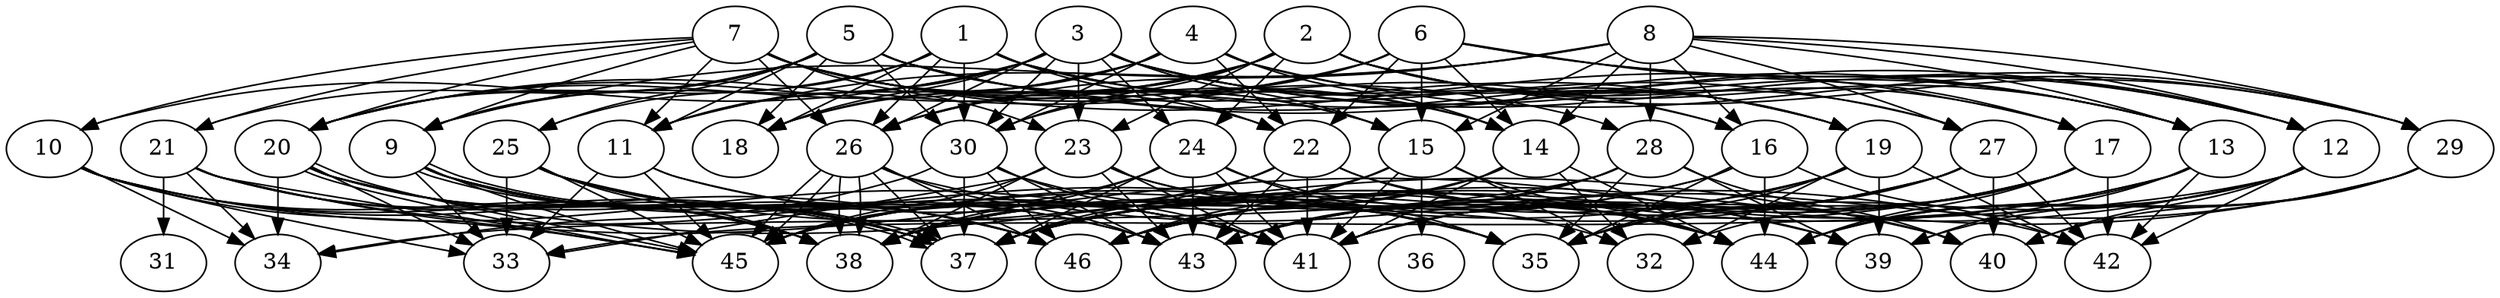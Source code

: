 // DAG (tier=3-complex, mode=data, n=46, ccr=0.503, fat=0.720, density=0.694, regular=0.221, jump=0.270, mindata=4194304, maxdata=33554432)
// DAG automatically generated by daggen at Sun Aug 24 16:33:35 2025
// /home/ermia/Project/Environments/daggen/bin/daggen --dot --ccr 0.503 --fat 0.720 --regular 0.221 --density 0.694 --jump 0.270 --mindata 4194304 --maxdata 33554432 -n 46 
digraph G {
  1 [size="538924179267686592", alpha="0.03", expect_size="269462089633843296"]
  1 -> 13 [size ="8454110579785728"]
  1 -> 14 [size ="8454110579785728"]
  1 -> 18 [size ="8454110579785728"]
  1 -> 20 [size ="8454110579785728"]
  1 -> 22 [size ="8454110579785728"]
  1 -> 25 [size ="8454110579785728"]
  1 -> 26 [size ="8454110579785728"]
  1 -> 27 [size ="8454110579785728"]
  1 -> 30 [size ="8454110579785728"]
  2 [size="102375470244355408", alpha="0.18", expect_size="51187735122177704"]
  2 -> 13 [size ="1957533484843008"]
  2 -> 17 [size ="1957533484843008"]
  2 -> 18 [size ="1957533484843008"]
  2 -> 19 [size ="1957533484843008"]
  2 -> 20 [size ="1957533484843008"]
  2 -> 23 [size ="1957533484843008"]
  2 -> 24 [size ="1957533484843008"]
  2 -> 26 [size ="1957533484843008"]
  2 -> 27 [size ="1957533484843008"]
  2 -> 29 [size ="1957533484843008"]
  2 -> 30 [size ="1957533484843008"]
  3 [size="23004625276768119422976", alpha="0.03", expect_size="11502312638384059711488"]
  3 -> 9 [size ="6470930905694208"]
  3 -> 10 [size ="6470930905694208"]
  3 -> 11 [size ="6470930905694208"]
  3 -> 12 [size ="6470930905694208"]
  3 -> 13 [size ="6470930905694208"]
  3 -> 15 [size ="6470930905694208"]
  3 -> 16 [size ="6470930905694208"]
  3 -> 18 [size ="6470930905694208"]
  3 -> 19 [size ="6470930905694208"]
  3 -> 23 [size ="6470930905694208"]
  3 -> 24 [size ="6470930905694208"]
  3 -> 26 [size ="6470930905694208"]
  3 -> 30 [size ="6470930905694208"]
  4 [size="471719104832593723392", alpha="0.08", expect_size="235859552416296861696"]
  4 -> 11 [size ="484781045317632"]
  4 -> 14 [size ="484781045317632"]
  4 -> 18 [size ="484781045317632"]
  4 -> 19 [size ="484781045317632"]
  4 -> 20 [size ="484781045317632"]
  4 -> 22 [size ="484781045317632"]
  4 -> 29 [size ="484781045317632"]
  4 -> 30 [size ="484781045317632"]
  5 [size="296382179971843008", alpha="0.09", expect_size="148191089985921504"]
  5 -> 9 [size ="7423943254212608"]
  5 -> 11 [size ="7423943254212608"]
  5 -> 12 [size ="7423943254212608"]
  5 -> 13 [size ="7423943254212608"]
  5 -> 15 [size ="7423943254212608"]
  5 -> 18 [size ="7423943254212608"]
  5 -> 19 [size ="7423943254212608"]
  5 -> 20 [size ="7423943254212608"]
  5 -> 21 [size ="7423943254212608"]
  5 -> 25 [size ="7423943254212608"]
  5 -> 30 [size ="7423943254212608"]
  6 [size="468013634329928832", alpha="0.03", expect_size="234006817164964416"]
  6 -> 12 [size ="217760084787200"]
  6 -> 14 [size ="217760084787200"]
  6 -> 15 [size ="217760084787200"]
  6 -> 17 [size ="217760084787200"]
  6 -> 20 [size ="217760084787200"]
  6 -> 22 [size ="217760084787200"]
  6 -> 26 [size ="217760084787200"]
  6 -> 29 [size ="217760084787200"]
  6 -> 30 [size ="217760084787200"]
  7 [size="18375844870214552", alpha="0.15", expect_size="9187922435107276"]
  7 -> 9 [size ="400424171470848"]
  7 -> 10 [size ="400424171470848"]
  7 -> 11 [size ="400424171470848"]
  7 -> 14 [size ="400424171470848"]
  7 -> 15 [size ="400424171470848"]
  7 -> 16 [size ="400424171470848"]
  7 -> 17 [size ="400424171470848"]
  7 -> 20 [size ="400424171470848"]
  7 -> 21 [size ="400424171470848"]
  7 -> 22 [size ="400424171470848"]
  7 -> 23 [size ="400424171470848"]
  7 -> 26 [size ="400424171470848"]
  7 -> 28 [size ="400424171470848"]
  8 [size="27188790320668082176000", alpha="0.17", expect_size="13594395160334041088000"]
  8 -> 9 [size ="7233523731660800"]
  8 -> 11 [size ="7233523731660800"]
  8 -> 12 [size ="7233523731660800"]
  8 -> 13 [size ="7233523731660800"]
  8 -> 14 [size ="7233523731660800"]
  8 -> 15 [size ="7233523731660800"]
  8 -> 16 [size ="7233523731660800"]
  8 -> 26 [size ="7233523731660800"]
  8 -> 27 [size ="7233523731660800"]
  8 -> 28 [size ="7233523731660800"]
  8 -> 29 [size ="7233523731660800"]
  9 [size="12689562109918155112448", alpha="0.01", expect_size="6344781054959077556224"]
  9 -> 33 [size ="4352322591260672"]
  9 -> 37 [size ="4352322591260672"]
  9 -> 37 [size ="4352322591260672"]
  9 -> 38 [size ="4352322591260672"]
  9 -> 41 [size ="4352322591260672"]
  9 -> 43 [size ="4352322591260672"]
  9 -> 45 [size ="4352322591260672"]
  9 -> 46 [size ="4352322591260672"]
  10 [size="189071783423377408000", alpha="0.18", expect_size="94535891711688704000"]
  10 -> 33 [size ="263536718643200"]
  10 -> 34 [size ="263536718643200"]
  10 -> 37 [size ="263536718643200"]
  10 -> 38 [size ="263536718643200"]
  10 -> 41 [size ="263536718643200"]
  10 -> 45 [size ="263536718643200"]
  10 -> 46 [size ="263536718643200"]
  11 [size="11130200354563575808", alpha="0.17", expect_size="5565100177281787904"]
  11 -> 33 [size ="5216907561009152"]
  11 -> 35 [size ="5216907561009152"]
  11 -> 41 [size ="5216907561009152"]
  11 -> 45 [size ="5216907561009152"]
  12 [size="8959000189559819264", alpha="0.16", expect_size="4479500094779909632"]
  12 -> 33 [size ="7570901289664512"]
  12 -> 35 [size ="7570901289664512"]
  12 -> 40 [size ="7570901289664512"]
  12 -> 42 [size ="7570901289664512"]
  12 -> 44 [size ="7570901289664512"]
  12 -> 46 [size ="7570901289664512"]
  13 [size="3707800380929172480", alpha="0.18", expect_size="1853900190464586240"]
  13 -> 37 [size ="6824170222518272"]
  13 -> 39 [size ="6824170222518272"]
  13 -> 42 [size ="6824170222518272"]
  13 -> 44 [size ="6824170222518272"]
  13 -> 46 [size ="6824170222518272"]
  14 [size="19240283336877453344768", alpha="0.17", expect_size="9620141668438726672384"]
  14 -> 32 [size ="5744218647560192"]
  14 -> 41 [size ="5744218647560192"]
  14 -> 44 [size ="5744218647560192"]
  14 -> 45 [size ="5744218647560192"]
  14 -> 46 [size ="5744218647560192"]
  15 [size="23289061043137652195328", alpha="0.14", expect_size="11644530521568826097664"]
  15 -> 32 [size ="6524160549322752"]
  15 -> 36 [size ="6524160549322752"]
  15 -> 37 [size ="6524160549322752"]
  15 -> 38 [size ="6524160549322752"]
  15 -> 41 [size ="6524160549322752"]
  15 -> 44 [size ="6524160549322752"]
  15 -> 46 [size ="6524160549322752"]
  16 [size="2226982492197176832", alpha="0.04", expect_size="1113491246098588416"]
  16 -> 35 [size ="3314965154889728"]
  16 -> 37 [size ="3314965154889728"]
  16 -> 38 [size ="3314965154889728"]
  16 -> 42 [size ="3314965154889728"]
  16 -> 44 [size ="3314965154889728"]
  17 [size="3316342492426856960", alpha="0.08", expect_size="1658171246213428480"]
  17 -> 32 [size ="1784198671106048"]
  17 -> 35 [size ="1784198671106048"]
  17 -> 37 [size ="1784198671106048"]
  17 -> 41 [size ="1784198671106048"]
  17 -> 42 [size ="1784198671106048"]
  17 -> 43 [size ="1784198671106048"]
  17 -> 44 [size ="1784198671106048"]
  18 [size="260479008587018816", alpha="0.16", expect_size="130239504293509408"]
  19 [size="8603666501080952832", alpha="0.15", expect_size="4301833250540476416"]
  19 -> 32 [size ="6486783596429312"]
  19 -> 35 [size ="6486783596429312"]
  19 -> 37 [size ="6486783596429312"]
  19 -> 39 [size ="6486783596429312"]
  19 -> 41 [size ="6486783596429312"]
  19 -> 42 [size ="6486783596429312"]
  19 -> 45 [size ="6486783596429312"]
  20 [size="11196492498570274816", alpha="0.09", expect_size="5598246249285137408"]
  20 -> 33 [size ="3984407908057088"]
  20 -> 34 [size ="3984407908057088"]
  20 -> 37 [size ="3984407908057088"]
  20 -> 38 [size ="3984407908057088"]
  20 -> 40 [size ="3984407908057088"]
  20 -> 45 [size ="3984407908057088"]
  20 -> 45 [size ="3984407908057088"]
  20 -> 46 [size ="3984407908057088"]
  21 [size="424547083203185728", alpha="0.14", expect_size="212273541601592864"]
  21 -> 31 [size ="8051573536063488"]
  21 -> 34 [size ="8051573536063488"]
  21 -> 35 [size ="8051573536063488"]
  21 -> 37 [size ="8051573536063488"]
  21 -> 38 [size ="8051573536063488"]
  21 -> 39 [size ="8051573536063488"]
  21 -> 45 [size ="8051573536063488"]
  22 [size="33207203991203459629056", alpha="0.16", expect_size="16603601995601729814528"]
  22 -> 37 [size ="8265038108295168"]
  22 -> 38 [size ="8265038108295168"]
  22 -> 40 [size ="8265038108295168"]
  22 -> 41 [size ="8265038108295168"]
  22 -> 43 [size ="8265038108295168"]
  22 -> 44 [size ="8265038108295168"]
  22 -> 45 [size ="8265038108295168"]
  23 [size="1084384033549476096", alpha="0.17", expect_size="542192016774738048"]
  23 -> 32 [size ="1286090409377792"]
  23 -> 33 [size ="1286090409377792"]
  23 -> 38 [size ="1286090409377792"]
  23 -> 41 [size ="1286090409377792"]
  23 -> 43 [size ="1286090409377792"]
  23 -> 44 [size ="1286090409377792"]
  23 -> 45 [size ="1286090409377792"]
  24 [size="13322894168132500", alpha="0.13", expect_size="6661447084066250"]
  24 -> 35 [size ="1235291524300800"]
  24 -> 37 [size ="1235291524300800"]
  24 -> 38 [size ="1235291524300800"]
  24 -> 39 [size ="1235291524300800"]
  24 -> 41 [size ="1235291524300800"]
  24 -> 43 [size ="1235291524300800"]
  24 -> 45 [size ="1235291524300800"]
  25 [size="10511242114290849677312", alpha="0.13", expect_size="5255621057145424838656"]
  25 -> 33 [size ="3838775197171712"]
  25 -> 37 [size ="3838775197171712"]
  25 -> 38 [size ="3838775197171712"]
  25 -> 41 [size ="3838775197171712"]
  25 -> 43 [size ="3838775197171712"]
  25 -> 44 [size ="3838775197171712"]
  25 -> 45 [size ="3838775197171712"]
  25 -> 46 [size ="3838775197171712"]
  26 [size="6140744099055311781888", alpha="0.06", expect_size="3070372049527655890944"]
  26 -> 37 [size ="2682691006758912"]
  26 -> 38 [size ="2682691006758912"]
  26 -> 38 [size ="2682691006758912"]
  26 -> 42 [size ="2682691006758912"]
  26 -> 43 [size ="2682691006758912"]
  26 -> 45 [size ="2682691006758912"]
  26 -> 45 [size ="2682691006758912"]
  26 -> 46 [size ="2682691006758912"]
  27 [size="68379355915137400", alpha="0.06", expect_size="34189677957568700"]
  27 -> 35 [size ="4864104149811200"]
  27 -> 37 [size ="4864104149811200"]
  27 -> 40 [size ="4864104149811200"]
  27 -> 41 [size ="4864104149811200"]
  27 -> 42 [size ="4864104149811200"]
  27 -> 43 [size ="4864104149811200"]
  27 -> 45 [size ="4864104149811200"]
  28 [size="17792878084635154432", alpha="0.19", expect_size="8896439042317577216"]
  28 -> 34 [size ="8898676470579200"]
  28 -> 35 [size ="8898676470579200"]
  28 -> 38 [size ="8898676470579200"]
  28 -> 39 [size ="8898676470579200"]
  28 -> 40 [size ="8898676470579200"]
  28 -> 43 [size ="8898676470579200"]
  29 [size="3417731082395582464000", alpha="0.06", expect_size="1708865541197791232000"]
  29 -> 39 [size ="1815161392332800"]
  29 -> 40 [size ="1815161392332800"]
  29 -> 41 [size ="1815161392332800"]
  29 -> 44 [size ="1815161392332800"]
  29 -> 46 [size ="1815161392332800"]
  30 [size="7850717500268657770496", alpha="0.16", expect_size="3925358750134328885248"]
  30 -> 34 [size ="3160066488270848"]
  30 -> 35 [size ="3160066488270848"]
  30 -> 37 [size ="3160066488270848"]
  30 -> 41 [size ="3160066488270848"]
  30 -> 43 [size ="3160066488270848"]
  30 -> 46 [size ="3160066488270848"]
  31 [size="3829123616405819752448", alpha="0.13", expect_size="1914561808202909876224"]
  32 [size="203793569875663392", alpha="0.05", expect_size="101896784937831696"]
  33 [size="12963761181700841472", alpha="0.09", expect_size="6481880590850420736"]
  34 [size="7879854119651257344", alpha="0.09", expect_size="3939927059825628672"]
  35 [size="6512684867063667228672", alpha="0.10", expect_size="3256342433531833614336"]
  36 [size="3815605540826906624000", alpha="0.15", expect_size="1907802770413453312000"]
  37 [size="2525342580629486592", alpha="0.04", expect_size="1262671290314743296"]
  38 [size="1013804344222984832", alpha="0.13", expect_size="506902172111492416"]
  39 [size="20045338595663122792448", alpha="0.09", expect_size="10022669297831561396224"]
  40 [size="90148068145385696", alpha="0.08", expect_size="45074034072692848"]
  41 [size="125244959840213663744", alpha="0.15", expect_size="62622479920106831872"]
  42 [size="36203406454028012355584", alpha="0.10", expect_size="18101703227014006177792"]
  43 [size="5443691546328313102336", alpha="0.17", expect_size="2721845773164156551168"]
  44 [size="84168276273882672", alpha="0.04", expect_size="42084138136941336"]
  45 [size="5158382010370842624", alpha="0.14", expect_size="2579191005185421312"]
  46 [size="26508459801079204282368", alpha="0.13", expect_size="13254229900539602141184"]
}